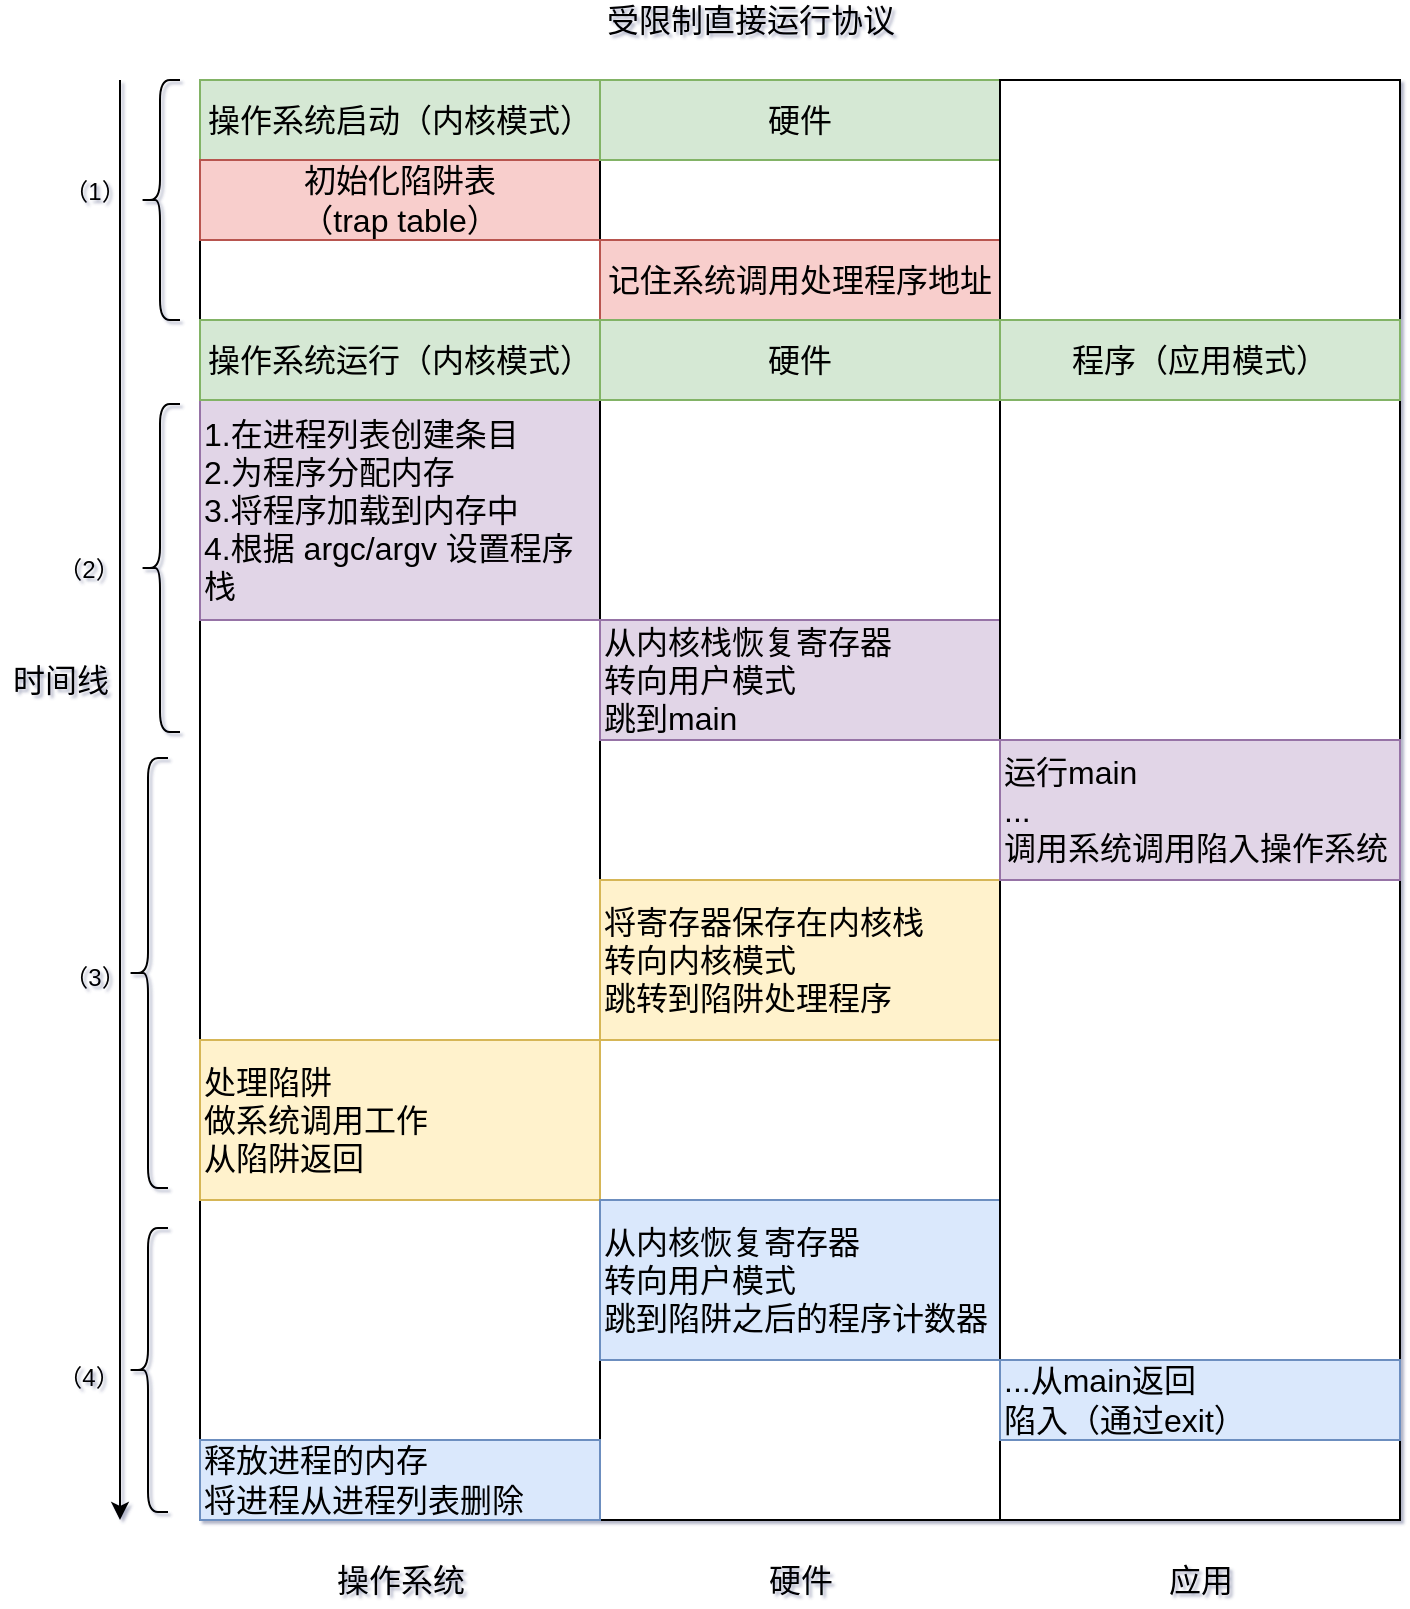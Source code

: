 <mxfile version="14.5.1" type="github">
  <diagram id="9S31oUpAlJBBgJgFHuUD" name="第 1 页">
    <mxGraphModel dx="1422" dy="706" grid="0" gridSize="10" guides="1" tooltips="1" connect="1" arrows="1" fold="1" page="1" pageScale="1" pageWidth="827" pageHeight="1169" math="0" shadow="1">
      <root>
        <mxCell id="0" />
        <mxCell id="1" parent="0" />
        <mxCell id="KioIZx-WXz5c-rFkQ__5-20" value="" style="endArrow=classic;html=1;" edge="1" parent="1">
          <mxGeometry width="50" height="50" relative="1" as="geometry">
            <mxPoint x="80" y="120" as="sourcePoint" />
            <mxPoint x="80" y="840" as="targetPoint" />
          </mxGeometry>
        </mxCell>
        <mxCell id="KioIZx-WXz5c-rFkQ__5-21" value="&lt;font style=&quot;font-size: 16px&quot;&gt;受限制直接运行协议&lt;/font&gt;" style="text;html=1;align=center;verticalAlign=middle;resizable=0;points=[];autosize=1;" vertex="1" parent="1">
          <mxGeometry x="315" y="80" width="160" height="20" as="geometry" />
        </mxCell>
        <mxCell id="KioIZx-WXz5c-rFkQ__5-23" value="&lt;font style=&quot;font-size: 16px&quot;&gt;操作系统&lt;/font&gt;" style="text;html=1;align=center;verticalAlign=middle;resizable=0;points=[];autosize=1;" vertex="1" parent="1">
          <mxGeometry x="180" y="860" width="80" height="20" as="geometry" />
        </mxCell>
        <mxCell id="KioIZx-WXz5c-rFkQ__5-26" value="" style="rounded=0;whiteSpace=wrap;html=1;" vertex="1" parent="1">
          <mxGeometry x="120" y="120" width="200" height="720" as="geometry" />
        </mxCell>
        <mxCell id="KioIZx-WXz5c-rFkQ__5-27" value="&lt;span style=&quot;font-size: 16px&quot;&gt;操作系统启动（内核模式）&lt;/span&gt;" style="rounded=0;whiteSpace=wrap;html=1;fillColor=#d5e8d4;strokeColor=#82b366;align=center;" vertex="1" parent="1">
          <mxGeometry x="120" y="120" width="200" height="40" as="geometry" />
        </mxCell>
        <mxCell id="KioIZx-WXz5c-rFkQ__5-28" value="&lt;span style=&quot;font-size: 16px&quot;&gt;初始化陷阱表&lt;br&gt;（trap table）&lt;/span&gt;" style="rounded=0;whiteSpace=wrap;html=1;fillColor=#f8cecc;strokeColor=#b85450;" vertex="1" parent="1">
          <mxGeometry x="120" y="160" width="200" height="40" as="geometry" />
        </mxCell>
        <mxCell id="KioIZx-WXz5c-rFkQ__5-29" value="&lt;span style=&quot;font-size: 16px;&quot;&gt;1.在进程列表创建条目&lt;/span&gt;&lt;br style=&quot;font-size: 16px;&quot;&gt;&lt;span style=&quot;font-size: 16px;&quot;&gt;2.为程序分配内存&lt;/span&gt;&lt;br style=&quot;font-size: 16px;&quot;&gt;&lt;span style=&quot;font-size: 16px;&quot;&gt;3.将程序加载到内存中&lt;/span&gt;&lt;br style=&quot;font-size: 16px;&quot;&gt;&lt;span style=&quot;font-size: 16px;&quot;&gt;4.根据 argc/argv 设置程序栈&lt;/span&gt;" style="rounded=0;whiteSpace=wrap;html=1;fillColor=#e1d5e7;strokeColor=#9673a6;align=left;" vertex="1" parent="1">
          <mxGeometry x="120" y="280" width="200" height="110" as="geometry" />
        </mxCell>
        <mxCell id="KioIZx-WXz5c-rFkQ__5-33" value="&lt;span style=&quot;font-size: 16px&quot;&gt;操作系统运行（内核模式）&lt;/span&gt;" style="rounded=0;whiteSpace=wrap;html=1;fillColor=#d5e8d4;strokeColor=#82b366;align=center;" vertex="1" parent="1">
          <mxGeometry x="120" y="240" width="200" height="40" as="geometry" />
        </mxCell>
        <mxCell id="KioIZx-WXz5c-rFkQ__5-34" value="" style="rounded=0;whiteSpace=wrap;html=1;" vertex="1" parent="1">
          <mxGeometry x="320" y="120" width="200" height="720" as="geometry" />
        </mxCell>
        <mxCell id="KioIZx-WXz5c-rFkQ__5-35" value="&lt;span style=&quot;font-size: 16px&quot;&gt;硬件&lt;/span&gt;" style="rounded=0;whiteSpace=wrap;html=1;fillColor=#d5e8d4;strokeColor=#82b366;align=center;" vertex="1" parent="1">
          <mxGeometry x="320" y="120" width="200" height="40" as="geometry" />
        </mxCell>
        <mxCell id="KioIZx-WXz5c-rFkQ__5-36" value="&lt;span style=&quot;font-size: 16px&quot;&gt;记住系统调用处理程序地址&lt;/span&gt;" style="rounded=0;whiteSpace=wrap;html=1;fillColor=#f8cecc;strokeColor=#b85450;" vertex="1" parent="1">
          <mxGeometry x="320" y="200" width="200" height="40" as="geometry" />
        </mxCell>
        <mxCell id="KioIZx-WXz5c-rFkQ__5-37" value="&lt;font style=&quot;font-size: 16px&quot;&gt;从内核栈恢复寄存器&lt;br&gt;转向用户模式&lt;br&gt;跳到main&lt;/font&gt;" style="rounded=0;whiteSpace=wrap;html=1;fillColor=#e1d5e7;strokeColor=#9673a6;align=left;" vertex="1" parent="1">
          <mxGeometry x="320" y="390" width="200" height="60" as="geometry" />
        </mxCell>
        <mxCell id="KioIZx-WXz5c-rFkQ__5-38" value="&lt;span style=&quot;font-size: 16px&quot;&gt;硬件&lt;/span&gt;" style="rounded=0;whiteSpace=wrap;html=1;fillColor=#d5e8d4;strokeColor=#82b366;align=center;" vertex="1" parent="1">
          <mxGeometry x="320" y="240" width="200" height="40" as="geometry" />
        </mxCell>
        <mxCell id="KioIZx-WXz5c-rFkQ__5-39" value="&lt;span style=&quot;font-size: 16px&quot;&gt;将寄存器保存在内核栈&lt;br&gt;转向内核模式&lt;br&gt;跳转到陷阱处理程序&lt;br&gt;&lt;/span&gt;" style="rounded=0;whiteSpace=wrap;html=1;fillColor=#fff2cc;strokeColor=#d6b656;align=left;" vertex="1" parent="1">
          <mxGeometry x="320" y="520" width="200" height="80" as="geometry" />
        </mxCell>
        <mxCell id="KioIZx-WXz5c-rFkQ__5-40" value="&lt;span style=&quot;font-size: 16px&quot;&gt;处理陷阱&lt;br&gt;做系统调用工作&lt;br&gt;从陷阱返回&lt;br&gt;&lt;/span&gt;" style="rounded=0;whiteSpace=wrap;html=1;fillColor=#fff2cc;strokeColor=#d6b656;align=left;" vertex="1" parent="1">
          <mxGeometry x="120" y="600" width="200" height="80" as="geometry" />
        </mxCell>
        <mxCell id="KioIZx-WXz5c-rFkQ__5-41" value="&lt;span style=&quot;font-size: 16px&quot;&gt;从内核恢复寄存器&lt;br&gt;转向用户模式&lt;br&gt;跳到陷阱之后的程序计数器&lt;br&gt;&lt;/span&gt;" style="rounded=0;whiteSpace=wrap;html=1;fillColor=#dae8fc;strokeColor=#6c8ebf;align=left;" vertex="1" parent="1">
          <mxGeometry x="320" y="680" width="200" height="80" as="geometry" />
        </mxCell>
        <mxCell id="KioIZx-WXz5c-rFkQ__5-42" value="&lt;span style=&quot;font-size: 16px&quot;&gt;释放进程的内存&lt;br&gt;将进程从进程列表删除&lt;br&gt;&lt;/span&gt;" style="rounded=0;whiteSpace=wrap;html=1;fillColor=#dae8fc;strokeColor=#6c8ebf;align=left;" vertex="1" parent="1">
          <mxGeometry x="120" y="800" width="200" height="40" as="geometry" />
        </mxCell>
        <mxCell id="KioIZx-WXz5c-rFkQ__5-43" value="&lt;font style=&quot;font-size: 16px&quot;&gt;硬件&lt;/font&gt;" style="text;html=1;align=center;verticalAlign=middle;resizable=0;points=[];autosize=1;" vertex="1" parent="1">
          <mxGeometry x="395" y="860" width="50" height="20" as="geometry" />
        </mxCell>
        <mxCell id="KioIZx-WXz5c-rFkQ__5-44" value="" style="rounded=0;whiteSpace=wrap;html=1;" vertex="1" parent="1">
          <mxGeometry x="520" y="120" width="200" height="720" as="geometry" />
        </mxCell>
        <mxCell id="KioIZx-WXz5c-rFkQ__5-45" value="&lt;span style=&quot;font-size: 16px&quot;&gt;程序（应用模式）&lt;/span&gt;" style="rounded=0;whiteSpace=wrap;html=1;fillColor=#d5e8d4;strokeColor=#82b366;align=center;" vertex="1" parent="1">
          <mxGeometry x="520" y="240" width="200" height="40" as="geometry" />
        </mxCell>
        <mxCell id="KioIZx-WXz5c-rFkQ__5-46" value="&lt;font style=&quot;font-size: 16px&quot;&gt;运行main&lt;br&gt;...&lt;br&gt;调用系统调用陷入操作系统&lt;/font&gt;" style="rounded=0;whiteSpace=wrap;html=1;fillColor=#e1d5e7;strokeColor=#9673a6;align=left;" vertex="1" parent="1">
          <mxGeometry x="520" y="450" width="200" height="70" as="geometry" />
        </mxCell>
        <mxCell id="KioIZx-WXz5c-rFkQ__5-47" value="&lt;span style=&quot;font-size: 16px&quot;&gt;...从main返回&lt;br&gt;陷入（通过exit）&lt;br&gt;&lt;/span&gt;" style="rounded=0;whiteSpace=wrap;html=1;fillColor=#dae8fc;strokeColor=#6c8ebf;align=left;" vertex="1" parent="1">
          <mxGeometry x="520" y="760" width="200" height="40" as="geometry" />
        </mxCell>
        <mxCell id="KioIZx-WXz5c-rFkQ__5-48" value="&lt;font style=&quot;font-size: 16px&quot;&gt;应用&lt;/font&gt;" style="text;html=1;align=center;verticalAlign=middle;resizable=0;points=[];autosize=1;" vertex="1" parent="1">
          <mxGeometry x="595" y="860" width="50" height="20" as="geometry" />
        </mxCell>
        <mxCell id="KioIZx-WXz5c-rFkQ__5-49" value="&lt;font style=&quot;font-size: 16px&quot;&gt;时间线&lt;/font&gt;" style="text;html=1;align=center;verticalAlign=middle;resizable=0;points=[];autosize=1;" vertex="1" parent="1">
          <mxGeometry x="20" y="410" width="60" height="20" as="geometry" />
        </mxCell>
        <mxCell id="KioIZx-WXz5c-rFkQ__5-50" value="" style="shape=curlyBracket;whiteSpace=wrap;html=1;rounded=1;fillColor=#ffffff;align=center;" vertex="1" parent="1">
          <mxGeometry x="90" y="120" width="20" height="120" as="geometry" />
        </mxCell>
        <mxCell id="KioIZx-WXz5c-rFkQ__5-51" value="（1）" style="text;html=1;align=center;verticalAlign=middle;resizable=0;points=[];autosize=1;" vertex="1" parent="1">
          <mxGeometry x="46" y="167" width="41" height="18" as="geometry" />
        </mxCell>
        <mxCell id="KioIZx-WXz5c-rFkQ__5-53" value="" style="shape=curlyBracket;whiteSpace=wrap;html=1;rounded=1;fillColor=#ffffff;align=center;" vertex="1" parent="1">
          <mxGeometry x="90" y="282" width="20" height="164" as="geometry" />
        </mxCell>
        <mxCell id="KioIZx-WXz5c-rFkQ__5-54" value="（2）" style="text;html=1;align=center;verticalAlign=middle;resizable=0;points=[];autosize=1;" vertex="1" parent="1">
          <mxGeometry x="43" y="356" width="41" height="18" as="geometry" />
        </mxCell>
        <mxCell id="KioIZx-WXz5c-rFkQ__5-55" value="" style="shape=curlyBracket;whiteSpace=wrap;html=1;rounded=1;fillColor=#ffffff;align=center;" vertex="1" parent="1">
          <mxGeometry x="84" y="459" width="20" height="215" as="geometry" />
        </mxCell>
        <mxCell id="KioIZx-WXz5c-rFkQ__5-56" value="（3）" style="text;html=1;align=center;verticalAlign=middle;resizable=0;points=[];autosize=1;" vertex="1" parent="1">
          <mxGeometry x="46" y="560" width="41" height="18" as="geometry" />
        </mxCell>
        <mxCell id="KioIZx-WXz5c-rFkQ__5-57" value="" style="shape=curlyBracket;whiteSpace=wrap;html=1;rounded=1;fillColor=#ffffff;align=center;" vertex="1" parent="1">
          <mxGeometry x="84" y="694" width="20" height="142" as="geometry" />
        </mxCell>
        <mxCell id="KioIZx-WXz5c-rFkQ__5-58" value="（4）" style="text;html=1;align=center;verticalAlign=middle;resizable=0;points=[];autosize=1;" vertex="1" parent="1">
          <mxGeometry x="43" y="760" width="41" height="18" as="geometry" />
        </mxCell>
      </root>
    </mxGraphModel>
  </diagram>
</mxfile>
